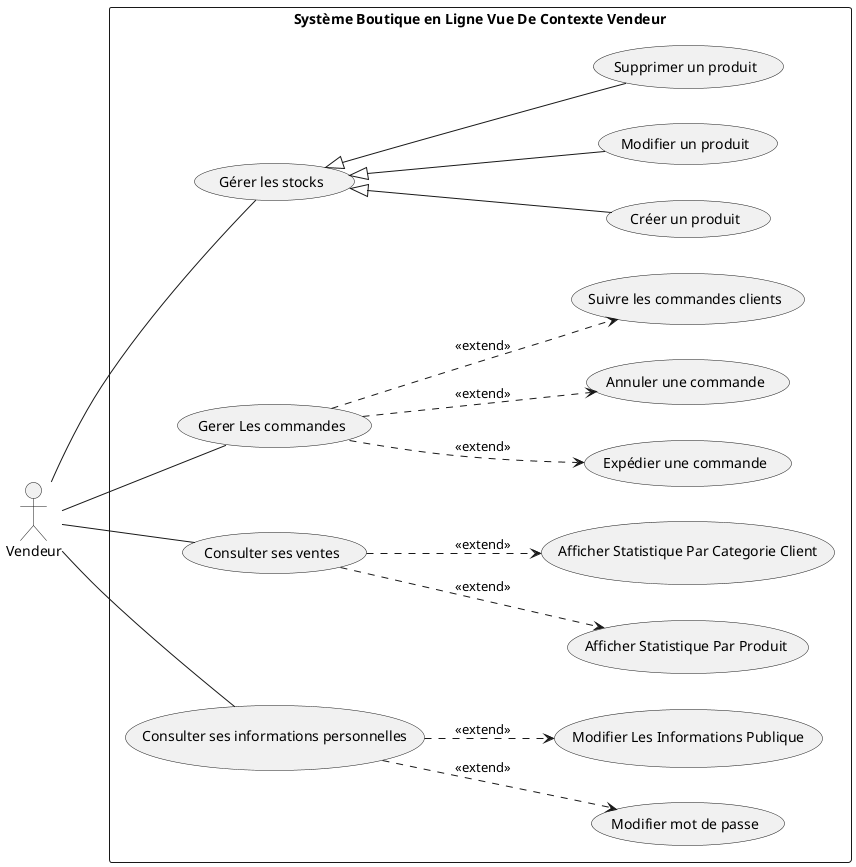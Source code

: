@startuml
left to right direction

actor Vendeur

rectangle "Système Boutique en Ligne Vue De Contexte Vendeur" {
    usecase "Gérer les stocks" as UC4
    usecase "Créer un produit" as UC1
    usecase "Modifier un produit" as UC2
    usecase "Supprimer un produit" as UC3

    usecase "Gerer Les commandes" as UC6
    usecase "Expédier une commande" as UC6b
    usecase "Annuler une commande" as UC9
    usecase "Suivre les commandes clients" as UC5
    usecase "Consulter ses ventes" as UC7

  usecase "Consulter ses informations personnelles" as UC8
  usecase "Modifier mot de passe" as UC8a
  usecase "Modifier Les Informations Publique" as UC8b
    usecase "Afficher Statistique Par Produit" as UC12
    usecase "Afficher Statistique Par Categorie Client" as UC13
}

Vendeur -- UC4
Vendeur -- UC6
Vendeur -- UC7
Vendeur -- UC8

UC1 -up-|> UC4
UC2 -up-|> UC4
UC3 -up-|> UC4
UC6 .down.>  UC5 : <<extend>>
UC6 .down.>  UC6b : <<extend>>
UC6 .down.>  UC9 : <<extend>>
UC7 .down.> UC12 : <<extend>>
UC7 .down.> UC13 : <<extend>>
UC8 .down.> UC8a : <<extend>>
UC8 .down.> UC8b : <<extend>>
@enduml
